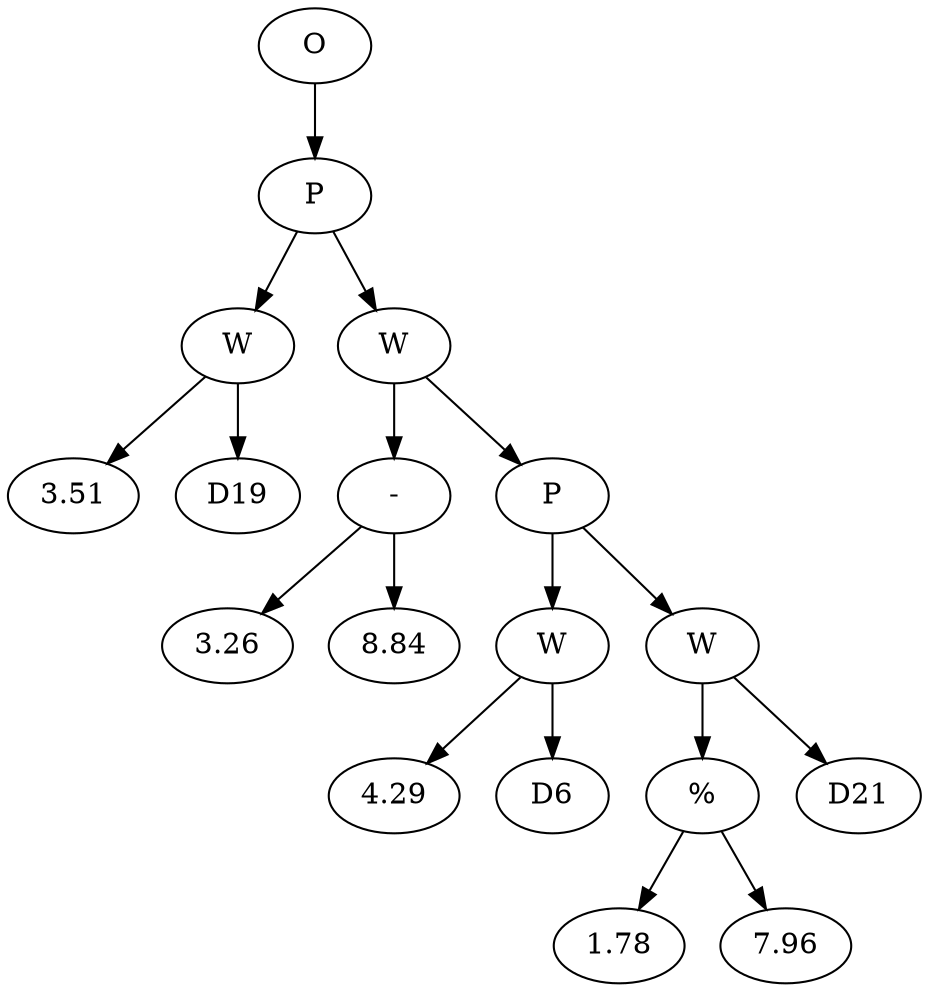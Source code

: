 // Tree
digraph {
	6236012 [label=O]
	6236013 [label=P]
	6236012 -> 6236013
	6236014 [label=W]
	6236013 -> 6236014
	6236015 [label=3.51]
	6236014 -> 6236015
	6236016 [label=D19]
	6236014 -> 6236016
	6236017 [label=W]
	6236013 -> 6236017
	6236018 [label="-"]
	6236017 -> 6236018
	6236019 [label=3.26]
	6236018 -> 6236019
	6236020 [label=8.84]
	6236018 -> 6236020
	6236021 [label=P]
	6236017 -> 6236021
	6236022 [label=W]
	6236021 -> 6236022
	6236023 [label=4.29]
	6236022 -> 6236023
	6236024 [label=D6]
	6236022 -> 6236024
	6236025 [label=W]
	6236021 -> 6236025
	6236026 [label="%"]
	6236025 -> 6236026
	6236027 [label=1.78]
	6236026 -> 6236027
	6236028 [label=7.96]
	6236026 -> 6236028
	6236029 [label=D21]
	6236025 -> 6236029
}
